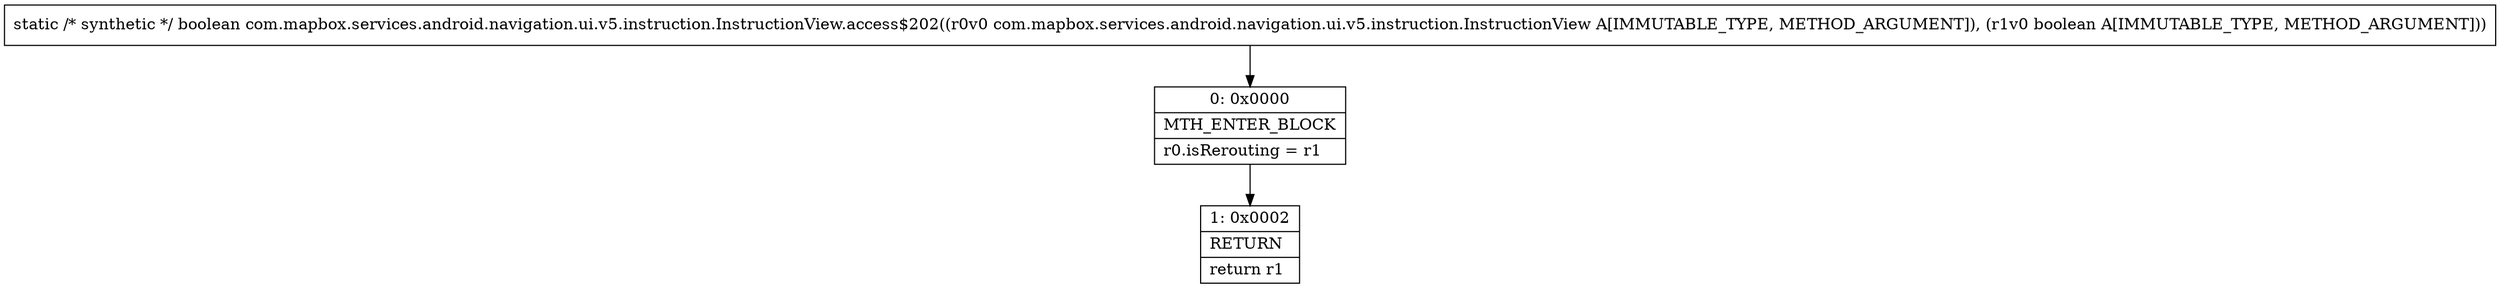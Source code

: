 digraph "CFG forcom.mapbox.services.android.navigation.ui.v5.instruction.InstructionView.access$202(Lcom\/mapbox\/services\/android\/navigation\/ui\/v5\/instruction\/InstructionView;Z)Z" {
Node_0 [shape=record,label="{0\:\ 0x0000|MTH_ENTER_BLOCK\l|r0.isRerouting = r1\l}"];
Node_1 [shape=record,label="{1\:\ 0x0002|RETURN\l|return r1\l}"];
MethodNode[shape=record,label="{static \/* synthetic *\/ boolean com.mapbox.services.android.navigation.ui.v5.instruction.InstructionView.access$202((r0v0 com.mapbox.services.android.navigation.ui.v5.instruction.InstructionView A[IMMUTABLE_TYPE, METHOD_ARGUMENT]), (r1v0 boolean A[IMMUTABLE_TYPE, METHOD_ARGUMENT])) }"];
MethodNode -> Node_0;
Node_0 -> Node_1;
}

